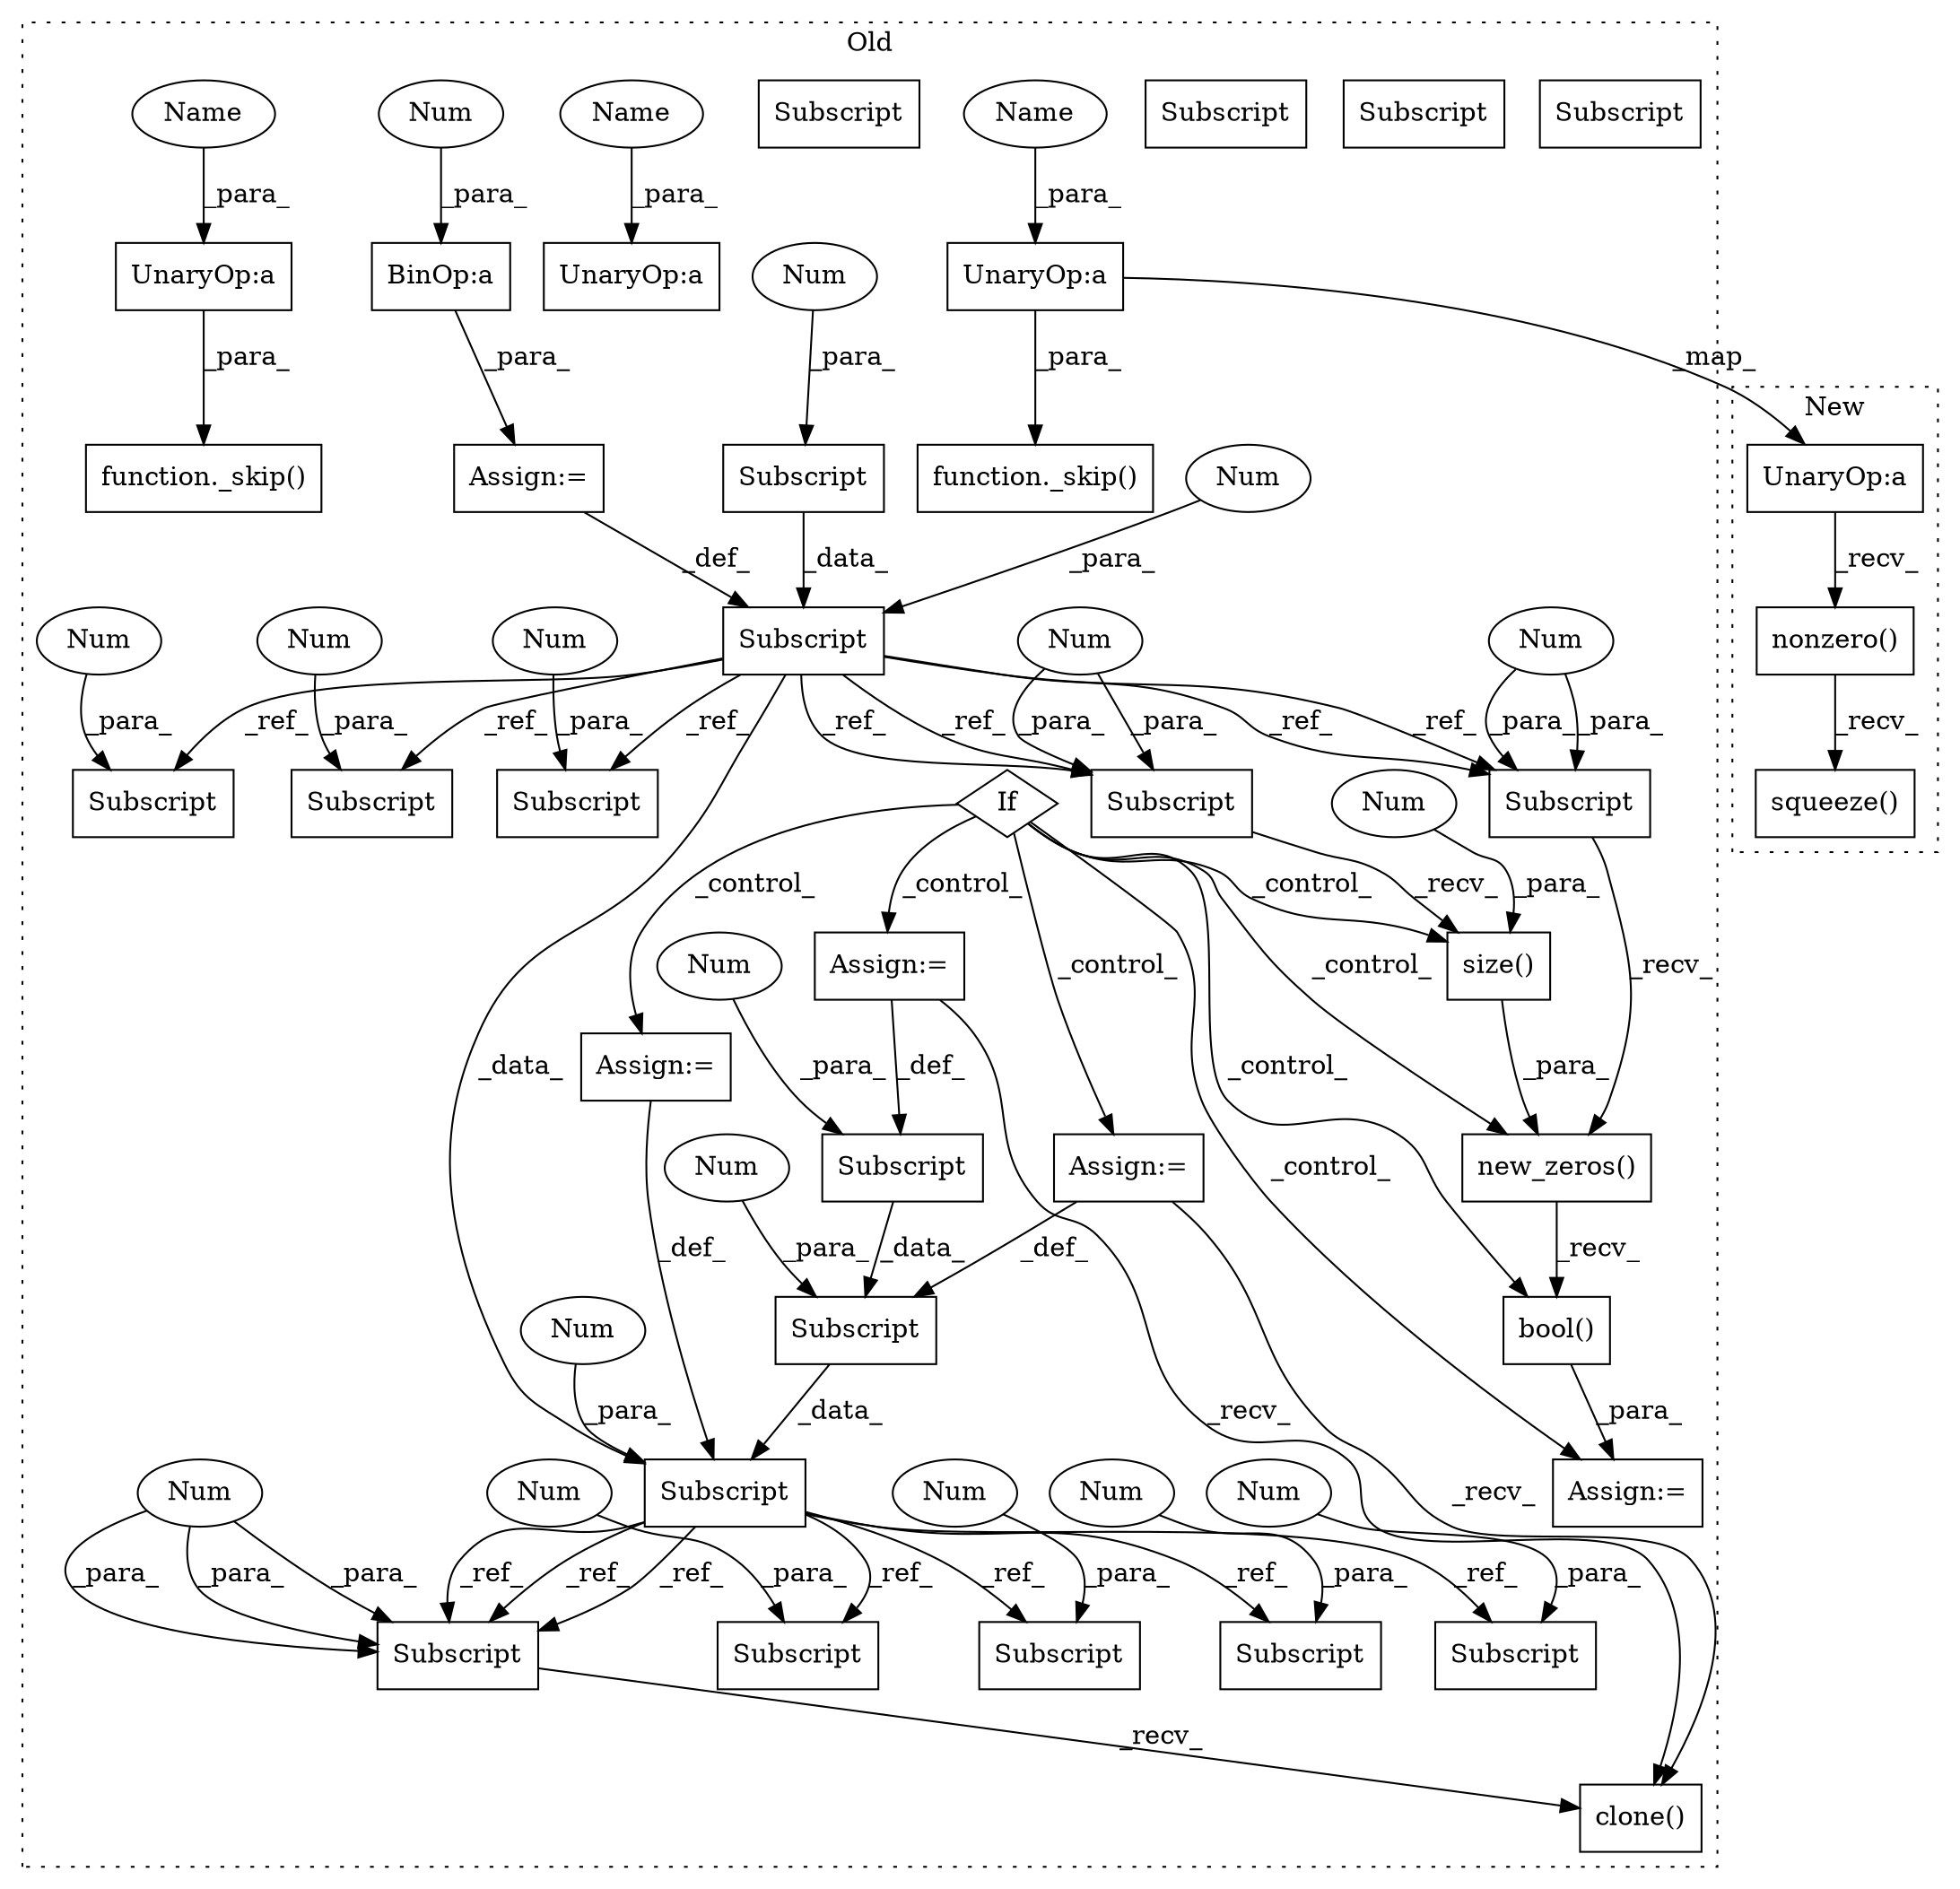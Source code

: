 digraph G {
subgraph cluster0 {
1 [label="bool()" a="75" s="6257" l="55" shape="box"];
3 [label="If" a="96" s="5835" l="3" shape="diamond"];
4 [label="BinOp:a" a="82" s="5688" l="3" shape="box"];
5 [label="Subscript" a="63" s="6183,0" l="14,0" shape="box"];
6 [label="new_zeros()" a="75" s="6257,6304" l="25,1" shape="box"];
7 [label="Subscript" a="63" s="6257,0" l="14,0" shape="box"];
8 [label="UnaryOp:a" a="61" s="7405" l="11" shape="box"];
9 [label="UnaryOp:a" a="61" s="7459" l="11" shape="box"];
10 [label="Subscript" a="63" s="5653,0" l="19,0" shape="box"];
12 [label="UnaryOp:a" a="61" s="7329" l="11" shape="box"];
13 [label="Subscript" a="63" s="5614,0" l="19,0" shape="box"];
14 [label="Subscript" a="63" s="6139,0" l="14,0" shape="box"];
15 [label="function._skip()" a="75" s="7310,7340" l="6,1" shape="box"];
16 [label="Subscript" a="63" s="6606,0" l="14,0" shape="box"];
17 [label="function._skip()" a="75" s="7442,7470" l="6,1" shape="box"];
18 [label="Subscript" a="63" s="6548,0" l="14,0" shape="box"];
19 [label="Num" a="76" s="6618" l="1" shape="ellipse"];
20 [label="Subscript" a="63" s="6095,0" l="14,0" shape="box"];
21 [label="Num" a="76" s="6269" l="1" shape="ellipse"];
22 [label="Subscript" a="63" s="7506,0" l="19,0" shape="box"];
23 [label="Num" a="76" s="5670" l="1" shape="ellipse"];
24 [label="Subscript" a="63" s="6716,0" l="14,0" shape="box"];
25 [label="Num" a="76" s="6107" l="1" shape="ellipse"];
26 [label="Subscript" a="63" s="6030,0" l="14,0" shape="box"];
27 [label="Num" a="76" s="5631" l="1" shape="ellipse"];
28 [label="Subscript" a="63" s="6282,0" l="14,0" shape="box"];
29 [label="Num" a="76" s="5691" l="1" shape="ellipse"];
30 [label="Subscript" a="63" s="6688,0" l="14,0" shape="box"];
31 [label="Num" a="76" s="6195" l="1" shape="ellipse"];
32 [label="Subscript" a="63" s="6046,0" l="14,0" shape="box"];
33 [label="Num" a="76" s="6058" l="1" shape="ellipse"];
34 [label="Subscript" a="63" s="6014,0" l="14,0" shape="box"];
35 [label="Num" a="76" s="6728" l="1" shape="ellipse"];
36 [label="Num" a="76" s="6560" l="1" shape="ellipse"];
37 [label="Num" a="76" s="6700" l="1" shape="ellipse"];
38 [label="Num" a="76" s="6151" l="1" shape="ellipse"];
39 [label="Num" a="76" s="6294" l="1" shape="ellipse"];
40 [label="Num" a="76" s="6026" l="1" shape="ellipse"];
41 [label="Num" a="76" s="7523" l="1" shape="ellipse"];
42 [label="Num" a="76" s="6042" l="1" shape="ellipse"];
43 [label="Assign:=" a="68" s="5672" l="3" shape="box"];
44 [label="Assign:=" a="68" s="6197" l="3" shape="box"];
45 [label="Assign:=" a="68" s="6254" l="3" shape="box"];
46 [label="Assign:=" a="68" s="6109" l="3" shape="box"];
47 [label="clone()" a="75" s="7506" l="27" shape="box"];
48 [label="Assign:=" a="68" s="6153" l="3" shape="box"];
50 [label="size()" a="75" s="6282,6303" l="20,1" shape="box"];
51 [label="Num" a="76" s="6302" l="1" shape="ellipse"];
52 [label="Subscript" a="63" s="7506,0" l="19,0" shape="box"];
53 [label="Name" a="87" s="7406" l="10" shape="ellipse"];
54 [label="Name" a="87" s="7460" l="10" shape="ellipse"];
55 [label="Name" a="87" s="7330" l="10" shape="ellipse"];
56 [label="Subscript" a="63" s="7506,0" l="19,0" shape="box"];
57 [label="Subscript" a="63" s="6282,0" l="14,0" shape="box"];
58 [label="Subscript" a="63" s="6257,0" l="14,0" shape="box"];
label = "Old";
style="dotted";
}
subgraph cluster1 {
2 [label="squeeze()" a="75" s="8018" l="34" shape="box"];
11 [label="UnaryOp:a" a="61" s="7623" l="11" shape="box"];
49 [label="nonzero()" a="75" s="8018" l="24" shape="box"];
label = "New";
style="dotted";
}
1 -> 45 [label="_para_"];
3 -> 44 [label="_control_"];
3 -> 6 [label="_control_"];
3 -> 45 [label="_control_"];
3 -> 1 [label="_control_"];
3 -> 46 [label="_control_"];
3 -> 48 [label="_control_"];
3 -> 50 [label="_control_"];
4 -> 43 [label="_para_"];
5 -> 16 [label="_ref_"];
5 -> 18 [label="_ref_"];
5 -> 56 [label="_ref_"];
5 -> 30 [label="_ref_"];
5 -> 56 [label="_ref_"];
5 -> 56 [label="_ref_"];
5 -> 24 [label="_ref_"];
6 -> 1 [label="_recv_"];
9 -> 17 [label="_para_"];
10 -> 5 [label="_data_"];
10 -> 58 [label="_ref_"];
10 -> 26 [label="_ref_"];
10 -> 34 [label="_ref_"];
10 -> 58 [label="_ref_"];
10 -> 57 [label="_ref_"];
10 -> 32 [label="_ref_"];
10 -> 57 [label="_ref_"];
11 -> 49 [label="_recv_"];
12 -> 15 [label="_para_"];
12 -> 11 [label="_map_"];
13 -> 10 [label="_data_"];
14 -> 5 [label="_data_"];
19 -> 16 [label="_para_"];
20 -> 14 [label="_data_"];
21 -> 58 [label="_para_"];
21 -> 58 [label="_para_"];
23 -> 10 [label="_para_"];
25 -> 20 [label="_para_"];
27 -> 13 [label="_para_"];
29 -> 4 [label="_para_"];
31 -> 5 [label="_para_"];
33 -> 32 [label="_para_"];
35 -> 24 [label="_para_"];
36 -> 18 [label="_para_"];
37 -> 30 [label="_para_"];
38 -> 14 [label="_para_"];
39 -> 57 [label="_para_"];
39 -> 57 [label="_para_"];
40 -> 34 [label="_para_"];
41 -> 56 [label="_para_"];
41 -> 56 [label="_para_"];
41 -> 56 [label="_para_"];
42 -> 26 [label="_para_"];
43 -> 10 [label="_def_"];
44 -> 5 [label="_def_"];
46 -> 20 [label="_def_"];
46 -> 47 [label="_recv_"];
48 -> 47 [label="_recv_"];
48 -> 14 [label="_def_"];
49 -> 2 [label="_recv_"];
50 -> 6 [label="_para_"];
51 -> 50 [label="_para_"];
53 -> 8 [label="_para_"];
54 -> 9 [label="_para_"];
55 -> 12 [label="_para_"];
56 -> 47 [label="_recv_"];
57 -> 50 [label="_recv_"];
58 -> 6 [label="_recv_"];
}